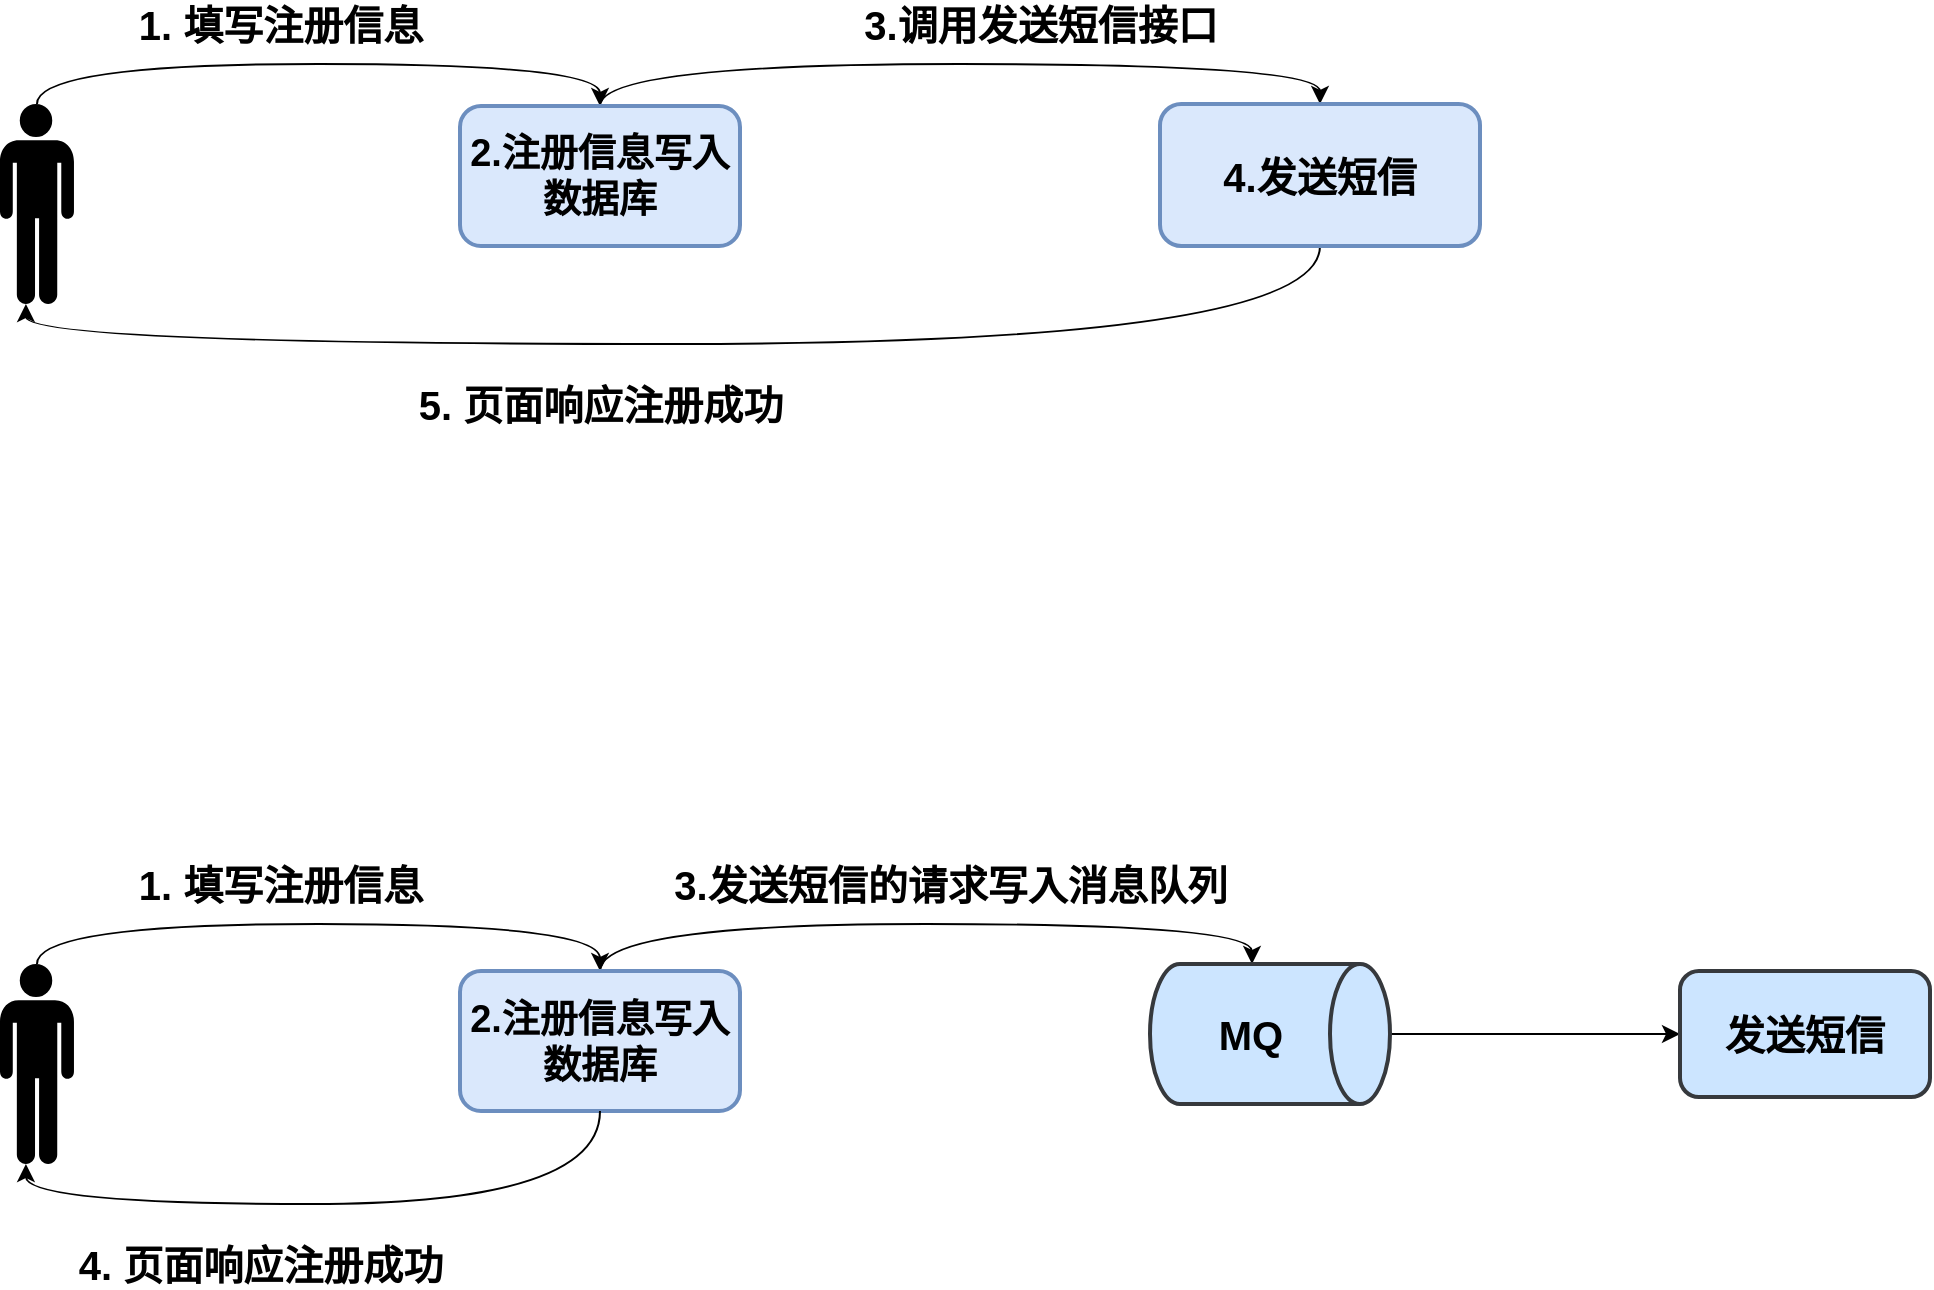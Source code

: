 <mxfile version="13.9.9" type="device"><diagram id="X2UJipNelOVyr6lK6EtL" name="第 1 页"><mxGraphModel dx="1422" dy="822" grid="1" gridSize="10" guides="1" tooltips="1" connect="1" arrows="1" fold="1" page="1" pageScale="1" pageWidth="583" pageHeight="827" math="0" shadow="0"><root><mxCell id="0"/><mxCell id="1" parent="0"/><mxCell id="b5arEDNsNT2kMTVvVmOa-12" style="edgeStyle=orthogonalEdgeStyle;curved=1;rounded=0;orthogonalLoop=1;jettySize=auto;html=1;entryX=0.5;entryY=0;entryDx=0;entryDy=0;exitX=0.5;exitY=0;exitDx=0;exitDy=0;exitPerimeter=0;" edge="1" parent="1" source="b5arEDNsNT2kMTVvVmOa-5" target="b5arEDNsNT2kMTVvVmOa-6"><mxGeometry relative="1" as="geometry"/></mxCell><mxCell id="b5arEDNsNT2kMTVvVmOa-5" value="" style="shape=mxgraph.signs.people.man_1;html=1;pointerEvents=1;fillColor=#000000;strokeColor=none;verticalLabelPosition=bottom;verticalAlign=top;align=center;" vertex="1" parent="1"><mxGeometry x="60" y="570" width="37" height="100" as="geometry"/></mxCell><mxCell id="b5arEDNsNT2kMTVvVmOa-16" style="edgeStyle=orthogonalEdgeStyle;curved=1;rounded=0;orthogonalLoop=1;jettySize=auto;html=1;exitX=0.5;exitY=0;exitDx=0;exitDy=0;" edge="1" parent="1" source="b5arEDNsNT2kMTVvVmOa-6"><mxGeometry relative="1" as="geometry"><mxPoint x="686" y="570" as="targetPoint"/><Array as="points"><mxPoint x="360" y="550"/><mxPoint x="686" y="550"/><mxPoint x="686" y="570"/></Array></mxGeometry></mxCell><mxCell id="b5arEDNsNT2kMTVvVmOa-6" value="&lt;b&gt;&lt;font style=&quot;font-size: 19px&quot;&gt;2.注册信息写入数据库&lt;/font&gt;&lt;/b&gt;" style="rounded=1;whiteSpace=wrap;html=1;fillColor=#dae8fc;strokeColor=#6c8ebf;strokeWidth=2;" vertex="1" parent="1"><mxGeometry x="290" y="573.5" width="140" height="70" as="geometry"/></mxCell><mxCell id="b5arEDNsNT2kMTVvVmOa-13" value="&lt;font size=&quot;1&quot;&gt;&lt;b style=&quot;font-size: 20px&quot;&gt;1. 填写注册信息&lt;/b&gt;&lt;/font&gt;" style="text;html=1;resizable=0;autosize=1;align=center;verticalAlign=middle;points=[];fillColor=none;strokeColor=none;rounded=0;" vertex="1" parent="1"><mxGeometry x="120" y="520" width="160" height="20" as="geometry"/></mxCell><mxCell id="b5arEDNsNT2kMTVvVmOa-19" style="edgeStyle=orthogonalEdgeStyle;curved=1;rounded=0;orthogonalLoop=1;jettySize=auto;html=1;entryX=0.35;entryY=1;entryDx=0;entryDy=0;entryPerimeter=0;exitX=0.5;exitY=1;exitDx=0;exitDy=0;" edge="1" parent="1" source="b5arEDNsNT2kMTVvVmOa-6" target="b5arEDNsNT2kMTVvVmOa-5"><mxGeometry relative="1" as="geometry"><mxPoint x="890" y="628" as="sourcePoint"/><Array as="points"><mxPoint x="360" y="690"/><mxPoint x="73" y="690"/></Array></mxGeometry></mxCell><mxCell id="b5arEDNsNT2kMTVvVmOa-18" value="&lt;font size=&quot;1&quot;&gt;&lt;b style=&quot;font-size: 20px&quot;&gt;3.发送短信的请求写入消息队列&lt;/b&gt;&lt;/font&gt;" style="text;html=1;resizable=0;autosize=1;align=center;verticalAlign=middle;points=[];fillColor=none;strokeColor=none;rounded=0;" vertex="1" parent="1"><mxGeometry x="390" y="520" width="290" height="20" as="geometry"/></mxCell><mxCell id="b5arEDNsNT2kMTVvVmOa-20" value="&lt;font size=&quot;1&quot;&gt;&lt;b style=&quot;font-size: 20px&quot;&gt;4. 页面响应注册成功&lt;/b&gt;&lt;/font&gt;" style="text;html=1;resizable=0;autosize=1;align=center;verticalAlign=middle;points=[];fillColor=none;strokeColor=none;rounded=0;" vertex="1" parent="1"><mxGeometry x="90" y="710" width="200" height="20" as="geometry"/></mxCell><mxCell id="b5arEDNsNT2kMTVvVmOa-27" value="" style="edgeStyle=orthogonalEdgeStyle;curved=1;rounded=0;orthogonalLoop=1;jettySize=auto;html=1;" edge="1" parent="1" source="b5arEDNsNT2kMTVvVmOa-24" target="b5arEDNsNT2kMTVvVmOa-26"><mxGeometry relative="1" as="geometry"/></mxCell><mxCell id="b5arEDNsNT2kMTVvVmOa-24" value="" style="shape=cylinder3;whiteSpace=wrap;html=1;boundedLbl=1;backgroundOutline=1;size=15;rounded=1;strokeWidth=2;rotation=90;fillColor=#cce5ff;strokeColor=#36393d;" vertex="1" parent="1"><mxGeometry x="660" y="545" width="70" height="120" as="geometry"/></mxCell><mxCell id="b5arEDNsNT2kMTVvVmOa-25" value="&lt;b&gt;&lt;font style=&quot;font-size: 20px&quot;&gt;MQ&lt;/font&gt;&lt;/b&gt;" style="text;html=1;resizable=0;autosize=1;align=center;verticalAlign=middle;points=[];fillColor=none;strokeColor=none;rounded=0;" vertex="1" parent="1"><mxGeometry x="660" y="595" width="50" height="20" as="geometry"/></mxCell><mxCell id="b5arEDNsNT2kMTVvVmOa-26" value="&lt;b&gt;&lt;font style=&quot;font-size: 20px&quot;&gt;发送短信&lt;/font&gt;&lt;/b&gt;" style="whiteSpace=wrap;html=1;rounded=1;strokeColor=#36393d;strokeWidth=2;fillColor=#cce5ff;" vertex="1" parent="1"><mxGeometry x="900" y="573.5" width="125" height="63" as="geometry"/></mxCell><mxCell id="b5arEDNsNT2kMTVvVmOa-29" style="edgeStyle=orthogonalEdgeStyle;curved=1;rounded=0;orthogonalLoop=1;jettySize=auto;html=1;entryX=0.5;entryY=0;entryDx=0;entryDy=0;exitX=0.5;exitY=0;exitDx=0;exitDy=0;exitPerimeter=0;" edge="1" parent="1" source="b5arEDNsNT2kMTVvVmOa-30" target="b5arEDNsNT2kMTVvVmOa-32"><mxGeometry relative="1" as="geometry"/></mxCell><mxCell id="b5arEDNsNT2kMTVvVmOa-30" value="" style="shape=mxgraph.signs.people.man_1;html=1;pointerEvents=1;fillColor=#000000;strokeColor=none;verticalLabelPosition=bottom;verticalAlign=top;align=center;" vertex="1" parent="1"><mxGeometry x="60" y="140" width="37" height="100" as="geometry"/></mxCell><mxCell id="b5arEDNsNT2kMTVvVmOa-31" style="edgeStyle=orthogonalEdgeStyle;curved=1;rounded=0;orthogonalLoop=1;jettySize=auto;html=1;entryX=0.5;entryY=0;entryDx=0;entryDy=0;exitX=0.5;exitY=0;exitDx=0;exitDy=0;" edge="1" parent="1" source="b5arEDNsNT2kMTVvVmOa-32" target="b5arEDNsNT2kMTVvVmOa-35"><mxGeometry relative="1" as="geometry"><Array as="points"><mxPoint x="360" y="120"/><mxPoint x="720" y="120"/></Array></mxGeometry></mxCell><mxCell id="b5arEDNsNT2kMTVvVmOa-32" value="&lt;b&gt;&lt;font style=&quot;font-size: 19px&quot;&gt;2.注册信息写入数据库&lt;/font&gt;&lt;/b&gt;" style="rounded=1;whiteSpace=wrap;html=1;fillColor=#dae8fc;strokeColor=#6c8ebf;strokeWidth=2;" vertex="1" parent="1"><mxGeometry x="290" y="141" width="140" height="70" as="geometry"/></mxCell><mxCell id="b5arEDNsNT2kMTVvVmOa-33" value="&lt;font size=&quot;1&quot;&gt;&lt;b style=&quot;font-size: 20px&quot;&gt;1. 填写注册信息&lt;/b&gt;&lt;/font&gt;" style="text;html=1;resizable=0;autosize=1;align=center;verticalAlign=middle;points=[];fillColor=none;strokeColor=none;rounded=0;" vertex="1" parent="1"><mxGeometry x="120" y="90" width="160" height="20" as="geometry"/></mxCell><mxCell id="b5arEDNsNT2kMTVvVmOa-34" style="edgeStyle=orthogonalEdgeStyle;curved=1;rounded=0;orthogonalLoop=1;jettySize=auto;html=1;entryX=0.35;entryY=1;entryDx=0;entryDy=0;entryPerimeter=0;exitX=0.5;exitY=1;exitDx=0;exitDy=0;" edge="1" parent="1" source="b5arEDNsNT2kMTVvVmOa-35" target="b5arEDNsNT2kMTVvVmOa-30"><mxGeometry relative="1" as="geometry"/></mxCell><mxCell id="b5arEDNsNT2kMTVvVmOa-35" value="&lt;b&gt;&lt;font style=&quot;font-size: 20px&quot;&gt;4.发送短信&lt;/font&gt;&lt;/b&gt;" style="rounded=1;whiteSpace=wrap;html=1;fillColor=#dae8fc;strokeColor=#6c8ebf;strokeWidth=2;" vertex="1" parent="1"><mxGeometry x="640" y="140" width="160" height="71" as="geometry"/></mxCell><mxCell id="b5arEDNsNT2kMTVvVmOa-36" value="&lt;font size=&quot;1&quot;&gt;&lt;b style=&quot;font-size: 20px&quot;&gt;3.调用发送短信接口&lt;/b&gt;&lt;/font&gt;" style="text;html=1;resizable=0;autosize=1;align=center;verticalAlign=middle;points=[];fillColor=none;strokeColor=none;rounded=0;" vertex="1" parent="1"><mxGeometry x="485" y="90" width="190" height="20" as="geometry"/></mxCell><mxCell id="b5arEDNsNT2kMTVvVmOa-37" value="&lt;font size=&quot;1&quot;&gt;&lt;b style=&quot;font-size: 20px&quot;&gt;5. 页面响应注册成功&lt;/b&gt;&lt;/font&gt;" style="text;html=1;resizable=0;autosize=1;align=center;verticalAlign=middle;points=[];fillColor=none;strokeColor=none;rounded=0;" vertex="1" parent="1"><mxGeometry x="260" y="280" width="200" height="20" as="geometry"/></mxCell></root></mxGraphModel></diagram></mxfile>
